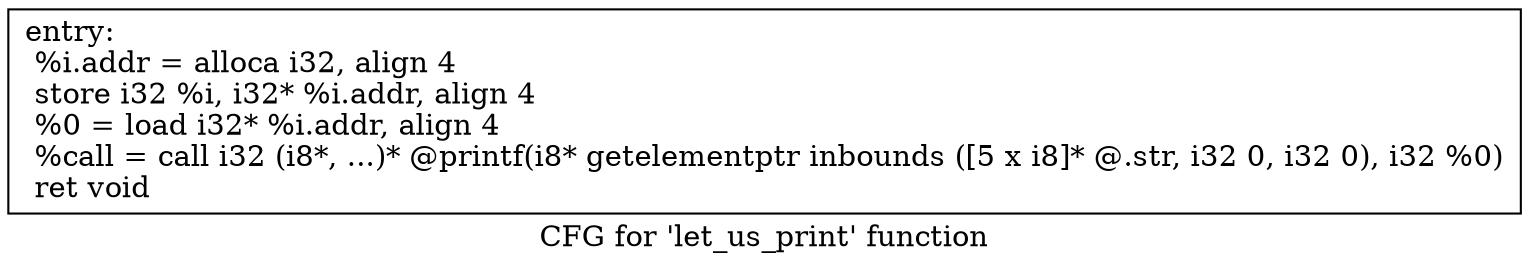 digraph "CFG for 'let_us_print' function" {
	label="CFG for 'let_us_print' function";

	Node0x3bc8d60 [shape=record,label="{entry:\l  %i.addr = alloca i32, align 4\l  store i32 %i, i32* %i.addr, align 4\l  %0 = load i32* %i.addr, align 4\l  %call = call i32 (i8*, ...)* @printf(i8* getelementptr inbounds ([5 x i8]* @.str, i32 0, i32 0), i32 %0)\l  ret void\l}"];
}
